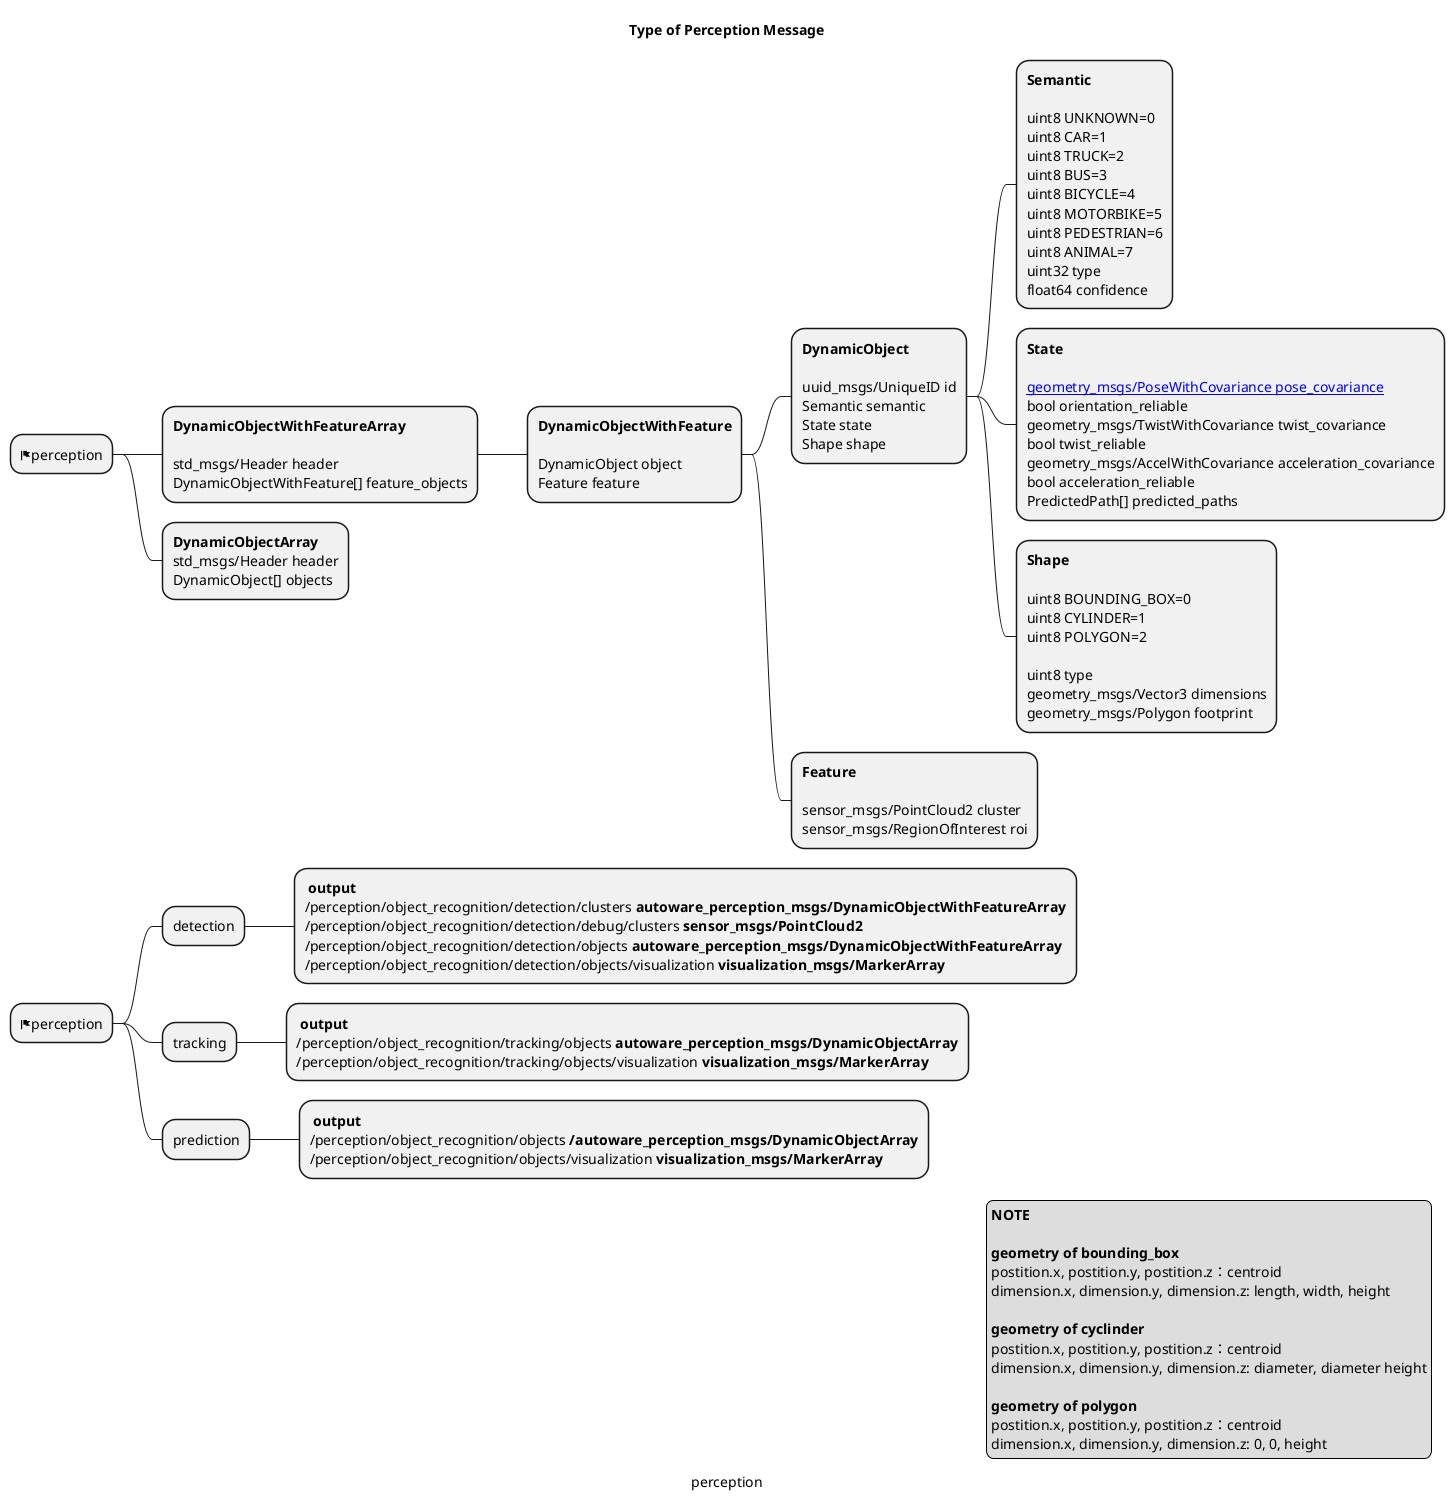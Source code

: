 @startmindmap
'https://plantuml.com/mindmap-diagram

caption perception
title Type of Perception Message

* <&flag>perception
**:**DynamicObjectWithFeatureArray**

std_msgs/Header header
DynamicObjectWithFeature[] feature_objects;

***:**DynamicObjectWithFeature**

DynamicObject object
Feature feature;

****:**DynamicObject**

uuid_msgs/UniqueID id
Semantic semantic
State state
Shape shape;

*****:**Semantic**

uint8 UNKNOWN=0
uint8 CAR=1
uint8 TRUCK=2
uint8 BUS=3
uint8 BICYCLE=4
uint8 MOTORBIKE=5
uint8 PEDESTRIAN=6
uint8 ANIMAL=7
uint32 type
float64 confidence;

*****:**State**

[[http://docs.ros.org/en/jade/api/geometry_msgs/html/msg/PoseWithCovariance.html geometry_msgs/PoseWithCovariance pose_covariance]]
bool orientation_reliable
geometry_msgs/TwistWithCovariance twist_covariance
bool twist_reliable
geometry_msgs/AccelWithCovariance acceleration_covariance
bool acceleration_reliable
PredictedPath[] predicted_paths;

*****:**Shape**

uint8 BOUNDING_BOX=0
uint8 CYLINDER=1
uint8 POLYGON=2

uint8 type
geometry_msgs/Vector3 dimensions
geometry_msgs/Polygon footprint;

****:**Feature**

sensor_msgs/PointCloud2 cluster
sensor_msgs/RegionOfInterest roi;

**:**DynamicObjectArray**
std_msgs/Header header
DynamicObject[] objects;


* <&flag>perception
** detection
***: **output**
/perception/object_recognition/detection/clusters **autoware_perception_msgs/DynamicObjectWithFeatureArray**
/perception/object_recognition/detection/debug/clusters **sensor_msgs/PointCloud2**
/perception/object_recognition/detection/objects **autoware_perception_msgs/DynamicObjectWithFeatureArray**
/perception/object_recognition/detection/objects/visualization **visualization_msgs/MarkerArray**;


** tracking
***: **output**
/perception/object_recognition/tracking/objects **autoware_perception_msgs/DynamicObjectArray**
/perception/object_recognition/tracking/objects/visualization **visualization_msgs/MarkerArray**;


** prediction
***: **output**
/perception/object_recognition/objects **/autoware_perception_msgs/DynamicObjectArray**
/perception/object_recognition/objects/visualization **visualization_msgs/MarkerArray**;

legend right
**NOTE**

**geometry of bounding_box**
postition.x, postition.y, postition.z：centroid
dimension.x, dimension.y, dimension.z: length, width, height

**geometry of cyclinder**
postition.x, postition.y, postition.z：centroid
dimension.x, dimension.y, dimension.z: diameter, diameter height

**geometry of polygon**
postition.x, postition.y, postition.z：centroid
dimension.x, dimension.y, dimension.z: 0, 0, height
endlegend

@endmindmap

